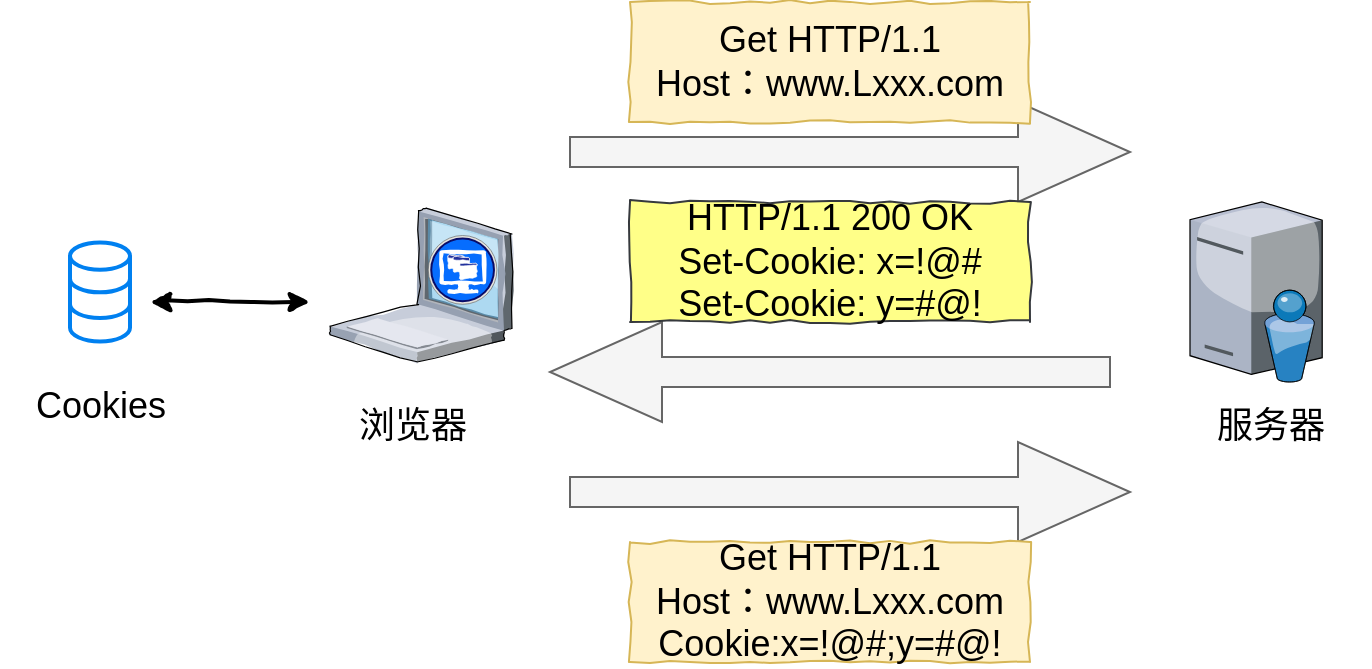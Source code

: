 <mxfile version="13.1.2"><diagram id="I2PmAo_rZovQ_-QExj_7" name="第 1 页"><mxGraphModel dx="793" dy="441" grid="1" gridSize="10" guides="1" tooltips="1" connect="1" arrows="1" fold="1" page="1" pageScale="1" pageWidth="827" pageHeight="1169" math="0" shadow="0"><root><mxCell id="0"/><mxCell id="1" parent="0"/><mxCell id="KmnxBTxuaBaj-qf5kYjE-2" value="" style="html=1;verticalLabelPosition=bottom;align=center;labelBackgroundColor=#ffffff;verticalAlign=top;strokeWidth=2;strokeColor=#0080F0;shadow=0;dashed=0;shape=mxgraph.ios7.icons.data;" vertex="1" parent="1"><mxGeometry x="90" y="150.22" width="30" height="49.55" as="geometry"/></mxCell><mxCell id="KmnxBTxuaBaj-qf5kYjE-3" value="&lt;span style=&quot;font-weight: normal&quot;&gt;&lt;font style=&quot;font-size: 18px&quot;&gt;Cookies&lt;/font&gt;&lt;/span&gt;" style="text;strokeColor=none;fillColor=none;html=1;fontSize=24;fontStyle=1;verticalAlign=middle;align=center;" vertex="1" parent="1"><mxGeometry x="55" y="210" width="100" height="40" as="geometry"/></mxCell><mxCell id="KmnxBTxuaBaj-qf5kYjE-4" value="" style="rounded=0;comic=1;strokeWidth=2;endArrow=classic;html=1;fontFamily=Comic Sans MS;fontStyle=1;endFill=1;startArrow=classic;startFill=1;" edge="1" parent="1"><mxGeometry width="50" height="50" relative="1" as="geometry"><mxPoint x="130" y="180" as="sourcePoint"/><mxPoint x="210" y="180" as="targetPoint"/></mxGeometry></mxCell><mxCell id="KmnxBTxuaBaj-qf5kYjE-5" value="&lt;span style=&quot;font-weight: normal&quot;&gt;&lt;font style=&quot;font-size: 18px&quot;&gt;浏览器&lt;/font&gt;&lt;/span&gt;" style="text;strokeColor=none;fillColor=none;html=1;fontSize=24;fontStyle=1;verticalAlign=middle;align=center;" vertex="1" parent="1"><mxGeometry x="211" y="220" width="100" height="40" as="geometry"/></mxCell><mxCell id="KmnxBTxuaBaj-qf5kYjE-6" value="" style="shape=singleArrow;whiteSpace=wrap;html=1;fillColor=#f5f5f5;strokeColor=#666666;fontColor=#333333;" vertex="1" parent="1"><mxGeometry x="340" y="80" width="280" height="50" as="geometry"/></mxCell><mxCell id="KmnxBTxuaBaj-qf5kYjE-7" value="" style="shape=singleArrow;whiteSpace=wrap;html=1;fillColor=#f5f5f5;strokeColor=#666666;fontColor=#333333;" vertex="1" parent="1"><mxGeometry x="340" y="250" width="280" height="50" as="geometry"/></mxCell><mxCell id="KmnxBTxuaBaj-qf5kYjE-8" value="" style="shape=singleArrow;whiteSpace=wrap;html=1;rotation=-180;fillColor=#f5f5f5;strokeColor=#666666;fontColor=#333333;" vertex="1" parent="1"><mxGeometry x="330" y="190" width="280" height="50" as="geometry"/></mxCell><mxCell id="KmnxBTxuaBaj-qf5kYjE-10" value="&lt;font style=&quot;font-size: 18px&quot;&gt;Get HTTP/1.1&lt;br&gt;Host：www.Lxxx.com&lt;/font&gt;" style="rounded=0;whiteSpace=wrap;html=1;fillColor=#fff2cc;strokeColor=#d6b656;comic=1;" vertex="1" parent="1"><mxGeometry x="370" y="30" width="200" height="60" as="geometry"/></mxCell><mxCell id="KmnxBTxuaBaj-qf5kYjE-11" value="&lt;span style=&quot;font-size: 18px&quot;&gt;HTTP/1.1 200 OK&lt;br&gt;Set-Cookie: x=!@#&lt;br&gt;Set-Cookie: y=#@!&lt;br&gt;&lt;/span&gt;" style="rounded=0;whiteSpace=wrap;html=1;fillColor=#ffff88;strokeColor=#36393d;comic=1;" vertex="1" parent="1"><mxGeometry x="370" y="130" width="200" height="60" as="geometry"/></mxCell><mxCell id="KmnxBTxuaBaj-qf5kYjE-13" value="&lt;font style=&quot;font-size: 18px&quot;&gt;Get HTTP/1.1&lt;br&gt;Host：www.Lxxx.com&lt;br&gt;Cookie:x=!@#;y=#@!&lt;br&gt;&lt;/font&gt;" style="rounded=0;whiteSpace=wrap;html=1;fillColor=#fff2cc;strokeColor=#d6b656;comic=1;" vertex="1" parent="1"><mxGeometry x="370" y="300" width="200" height="60" as="geometry"/></mxCell><mxCell id="KmnxBTxuaBaj-qf5kYjE-14" value="" style="verticalLabelPosition=bottom;aspect=fixed;html=1;verticalAlign=top;strokeColor=none;align=center;outlineConnect=0;shape=mxgraph.citrix.directory_server;" vertex="1" parent="1"><mxGeometry x="650" y="130" width="66.1" height="90" as="geometry"/></mxCell><mxCell id="KmnxBTxuaBaj-qf5kYjE-15" value="" style="verticalLabelPosition=bottom;aspect=fixed;html=1;verticalAlign=top;strokeColor=none;align=center;outlineConnect=0;shape=mxgraph.citrix.xenclient;comic=1;" vertex="1" parent="1"><mxGeometry x="220" y="133" width="91" height="77" as="geometry"/></mxCell><mxCell id="KmnxBTxuaBaj-qf5kYjE-16" value="&lt;span style=&quot;font-size: 18px ; font-weight: 400&quot;&gt;服务器&lt;/span&gt;" style="text;strokeColor=none;fillColor=none;html=1;fontSize=24;fontStyle=1;verticalAlign=middle;align=center;" vertex="1" parent="1"><mxGeometry x="640" y="220" width="100" height="40" as="geometry"/></mxCell></root></mxGraphModel></diagram></mxfile>